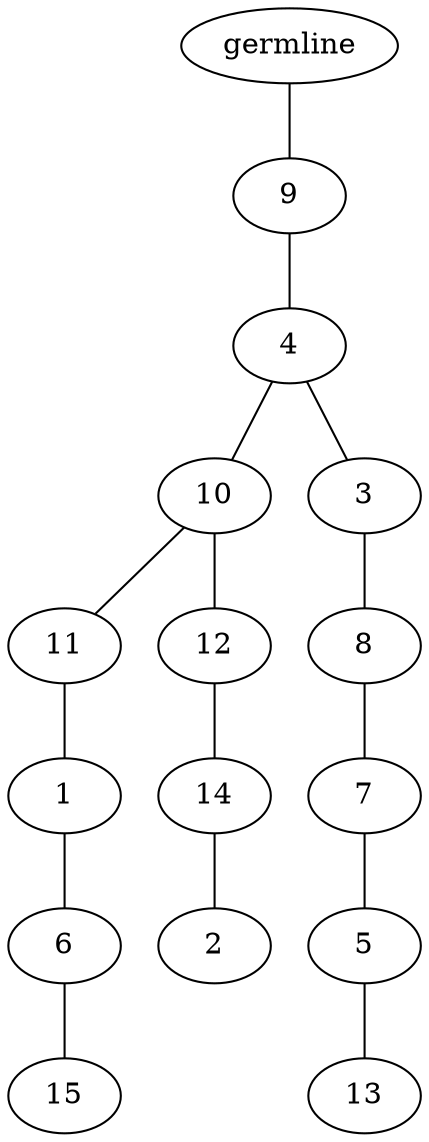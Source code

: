 graph tree {
    "139677816810128" [label="germline"];
    "139677816891184" [label="9"];
    "139677816892816" [label="4"];
    "139677816893248" [label="10"];
    "139677816972288" [label="11"];
    "139677816974160" [label="1"];
    "139677816974544" [label="6"];
    "139677816971520" [label="15"];
    "139677816974016" [label="12"];
    "139677816973776" [label="14"];
    "139677819382992" [label="2"];
    "139677816974496" [label="3"];
    "139677816974592" [label="8"];
    "139677816971952" [label="7"];
    "139677816974640" [label="5"];
    "139677816973440" [label="13"];
    "139677816810128" -- "139677816891184";
    "139677816891184" -- "139677816892816";
    "139677816892816" -- "139677816893248";
    "139677816892816" -- "139677816974496";
    "139677816893248" -- "139677816972288";
    "139677816893248" -- "139677816974016";
    "139677816972288" -- "139677816974160";
    "139677816974160" -- "139677816974544";
    "139677816974544" -- "139677816971520";
    "139677816974016" -- "139677816973776";
    "139677816973776" -- "139677819382992";
    "139677816974496" -- "139677816974592";
    "139677816974592" -- "139677816971952";
    "139677816971952" -- "139677816974640";
    "139677816974640" -- "139677816973440";
}

